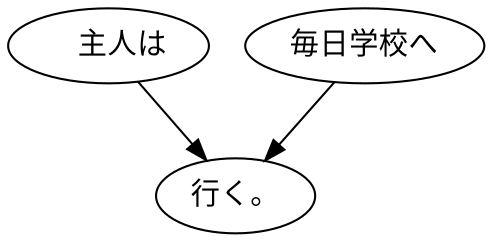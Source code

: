 digraph graph327 {
	node0 [label="　主人は"];
	node1 [label="毎日学校へ"];
	node2 [label="行く。"];
	node0 -> node2;
	node1 -> node2;
}
